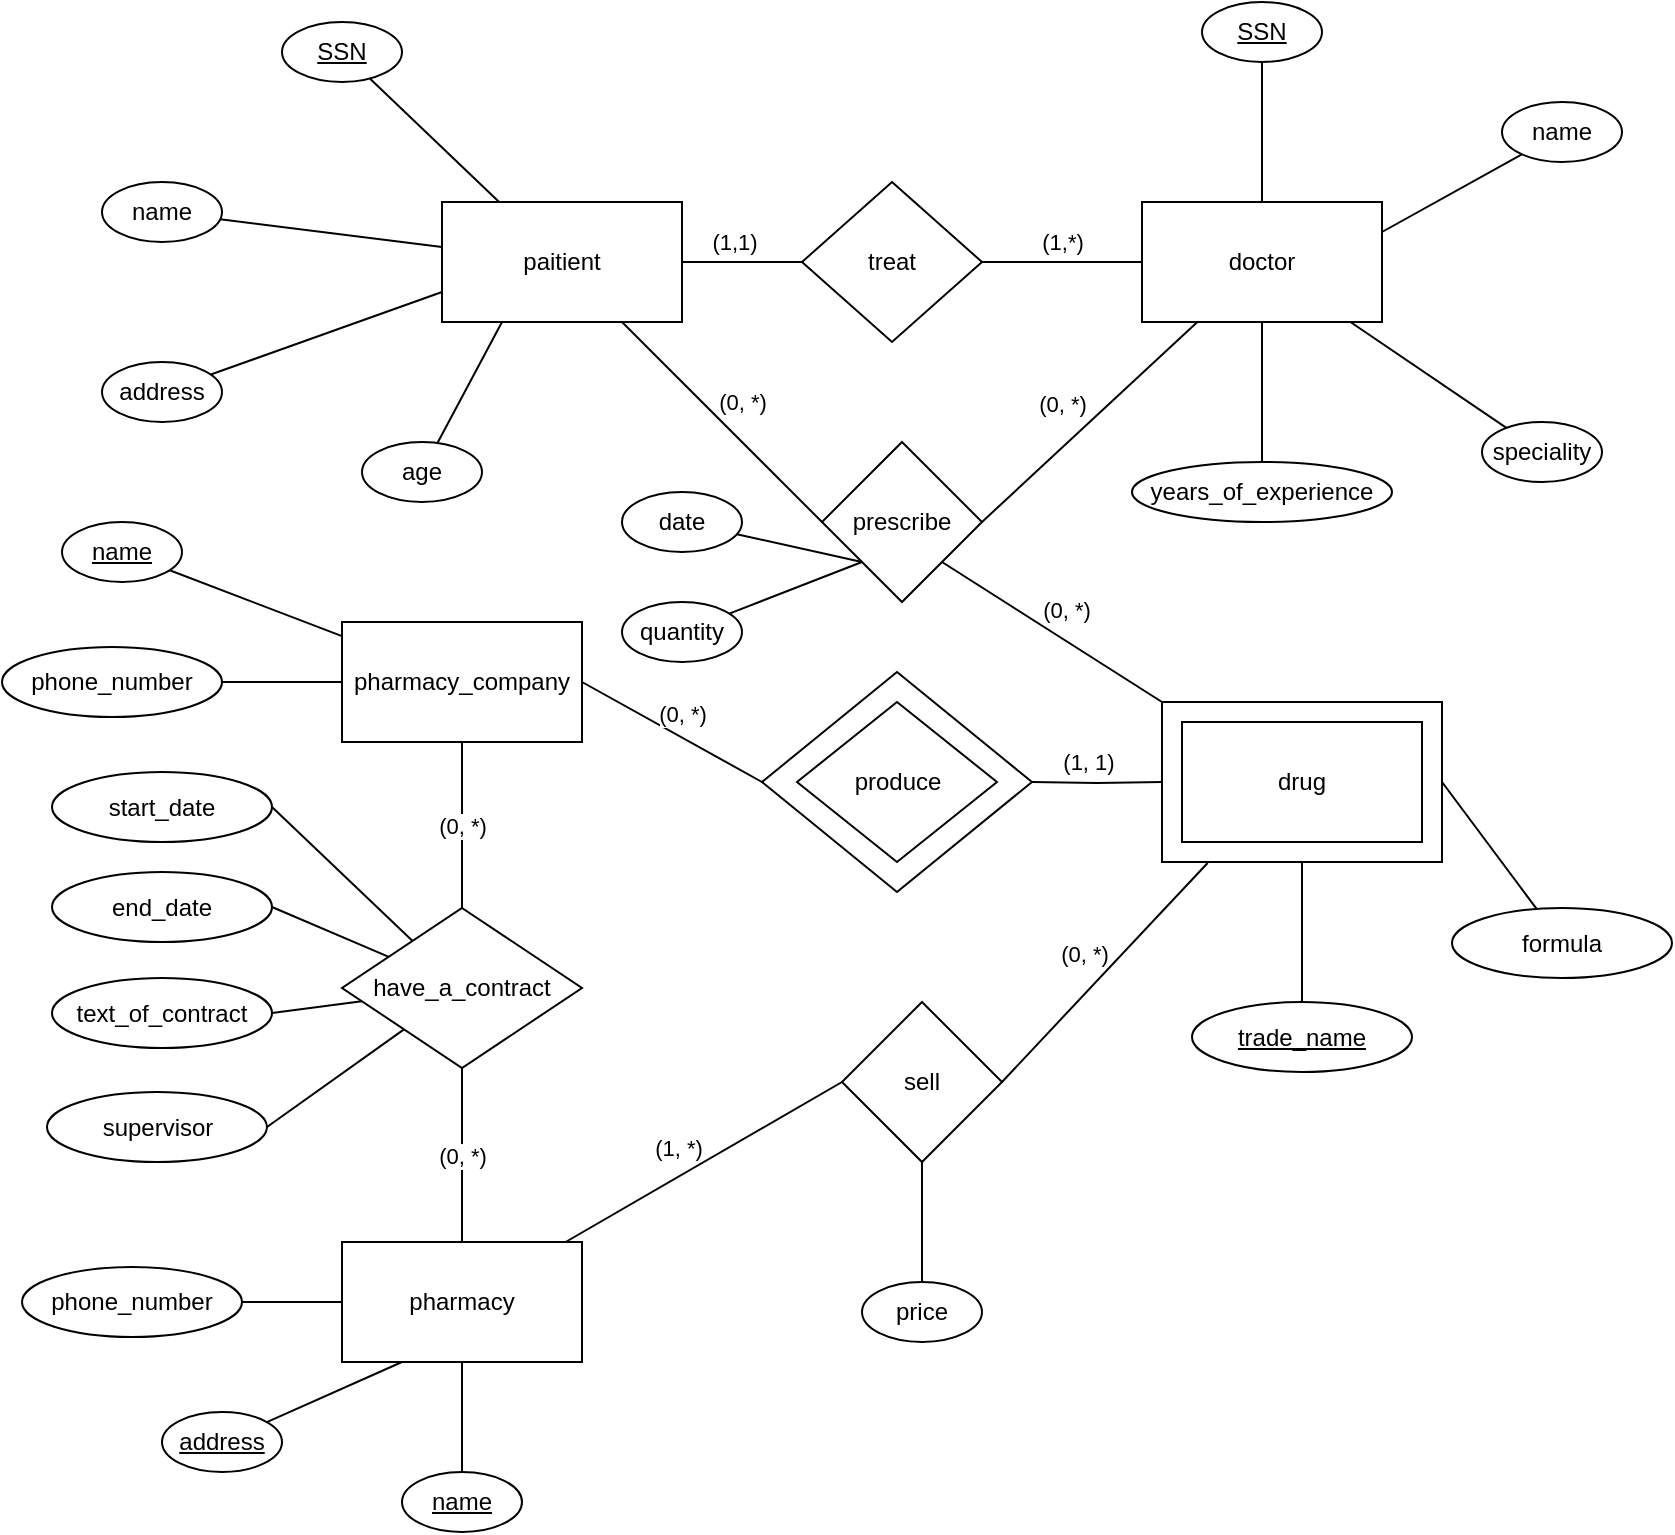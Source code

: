 <mxfile version="21.0.2" type="github">
  <diagram name="Page-1" id="ZR6DnShHIE4RE90jMRah">
    <mxGraphModel dx="1167" dy="610" grid="1" gridSize="10" guides="1" tooltips="1" connect="1" arrows="1" fold="1" page="1" pageScale="1" pageWidth="850" pageHeight="1100" math="0" shadow="0">
      <root>
        <mxCell id="0" />
        <mxCell id="1" parent="0" />
        <mxCell id="lLnVIyg-fPvcs95t11We-61" value="" style="rounded=0;whiteSpace=wrap;html=1;" vertex="1" parent="1">
          <mxGeometry x="580" y="430" width="140" height="80" as="geometry" />
        </mxCell>
        <mxCell id="lLnVIyg-fPvcs95t11We-60" value="" style="rhombus;whiteSpace=wrap;html=1;" vertex="1" parent="1">
          <mxGeometry x="380" y="415" width="135" height="110" as="geometry" />
        </mxCell>
        <mxCell id="lLnVIyg-fPvcs95t11We-29" value="(1,1)" style="edgeStyle=orthogonalEdgeStyle;rounded=0;orthogonalLoop=1;jettySize=auto;html=1;endArrow=none;endFill=0;" edge="1" parent="1" source="FAIi7eiu8izLVMuamcSI-1" target="lLnVIyg-fPvcs95t11We-28">
          <mxGeometry x="-0.154" y="10" relative="1" as="geometry">
            <mxPoint as="offset" />
          </mxGeometry>
        </mxCell>
        <mxCell id="lLnVIyg-fPvcs95t11We-39" value="(0, *)" style="rounded=0;orthogonalLoop=1;jettySize=auto;html=1;entryX=0;entryY=0.5;entryDx=0;entryDy=0;endArrow=none;endFill=0;" edge="1" parent="1" source="FAIi7eiu8izLVMuamcSI-1" target="lLnVIyg-fPvcs95t11We-37">
          <mxGeometry x="0.004" y="14" relative="1" as="geometry">
            <mxPoint as="offset" />
          </mxGeometry>
        </mxCell>
        <mxCell id="FAIi7eiu8izLVMuamcSI-1" value="paitient" style="rounded=0;whiteSpace=wrap;html=1;" parent="1" vertex="1">
          <mxGeometry x="220" y="180" width="120" height="60" as="geometry" />
        </mxCell>
        <mxCell id="FAIi7eiu8izLVMuamcSI-6" style="rounded=0;orthogonalLoop=1;jettySize=auto;html=1;endArrow=none;endFill=0;" parent="1" source="FAIi7eiu8izLVMuamcSI-2" target="FAIi7eiu8izLVMuamcSI-1" edge="1">
          <mxGeometry relative="1" as="geometry" />
        </mxCell>
        <mxCell id="FAIi7eiu8izLVMuamcSI-2" value="&lt;u&gt;SSN&lt;/u&gt;" style="ellipse;whiteSpace=wrap;html=1;" parent="1" vertex="1">
          <mxGeometry x="140" y="90" width="60" height="30" as="geometry" />
        </mxCell>
        <mxCell id="FAIi7eiu8izLVMuamcSI-7" style="rounded=0;orthogonalLoop=1;jettySize=auto;html=1;endArrow=none;endFill=0;" parent="1" source="FAIi7eiu8izLVMuamcSI-3" target="FAIi7eiu8izLVMuamcSI-1" edge="1">
          <mxGeometry relative="1" as="geometry" />
        </mxCell>
        <mxCell id="FAIi7eiu8izLVMuamcSI-3" value="name" style="ellipse;whiteSpace=wrap;html=1;" parent="1" vertex="1">
          <mxGeometry x="50" y="170" width="60" height="30" as="geometry" />
        </mxCell>
        <mxCell id="FAIi7eiu8izLVMuamcSI-9" style="rounded=0;orthogonalLoop=1;jettySize=auto;html=1;entryX=0.25;entryY=1;entryDx=0;entryDy=0;endArrow=none;endFill=0;" parent="1" source="FAIi7eiu8izLVMuamcSI-4" target="FAIi7eiu8izLVMuamcSI-1" edge="1">
          <mxGeometry relative="1" as="geometry" />
        </mxCell>
        <mxCell id="FAIi7eiu8izLVMuamcSI-4" value="age" style="ellipse;whiteSpace=wrap;html=1;" parent="1" vertex="1">
          <mxGeometry x="180" y="300" width="60" height="30" as="geometry" />
        </mxCell>
        <mxCell id="FAIi7eiu8izLVMuamcSI-8" style="rounded=0;orthogonalLoop=1;jettySize=auto;html=1;entryX=0;entryY=0.75;entryDx=0;entryDy=0;endArrow=none;endFill=0;" parent="1" source="FAIi7eiu8izLVMuamcSI-5" target="FAIi7eiu8izLVMuamcSI-1" edge="1">
          <mxGeometry relative="1" as="geometry" />
        </mxCell>
        <mxCell id="FAIi7eiu8izLVMuamcSI-5" value="address" style="ellipse;whiteSpace=wrap;html=1;" parent="1" vertex="1">
          <mxGeometry x="50" y="260" width="60" height="30" as="geometry" />
        </mxCell>
        <mxCell id="FAIi7eiu8izLVMuamcSI-12" style="edgeStyle=orthogonalEdgeStyle;rounded=0;orthogonalLoop=1;jettySize=auto;html=1;endArrow=none;endFill=0;" parent="1" source="FAIi7eiu8izLVMuamcSI-10" target="FAIi7eiu8izLVMuamcSI-11" edge="1">
          <mxGeometry relative="1" as="geometry" />
        </mxCell>
        <mxCell id="lLnVIyg-fPvcs95t11We-2" style="rounded=0;orthogonalLoop=1;jettySize=auto;html=1;endArrow=none;endFill=0;" edge="1" parent="1" source="FAIi7eiu8izLVMuamcSI-10" target="lLnVIyg-fPvcs95t11We-1">
          <mxGeometry relative="1" as="geometry" />
        </mxCell>
        <mxCell id="lLnVIyg-fPvcs95t11We-4" style="rounded=0;orthogonalLoop=1;jettySize=auto;html=1;endArrow=none;endFill=0;" edge="1" parent="1" source="FAIi7eiu8izLVMuamcSI-10" target="lLnVIyg-fPvcs95t11We-3">
          <mxGeometry relative="1" as="geometry" />
        </mxCell>
        <mxCell id="lLnVIyg-fPvcs95t11We-30" value="(1,*)" style="edgeStyle=orthogonalEdgeStyle;rounded=0;orthogonalLoop=1;jettySize=auto;html=1;endArrow=none;endFill=0;" edge="1" parent="1" source="FAIi7eiu8izLVMuamcSI-10" target="lLnVIyg-fPvcs95t11We-28">
          <mxGeometry y="-10" relative="1" as="geometry">
            <mxPoint as="offset" />
          </mxGeometry>
        </mxCell>
        <mxCell id="lLnVIyg-fPvcs95t11We-40" style="rounded=0;orthogonalLoop=1;jettySize=auto;html=1;entryX=1;entryY=0.5;entryDx=0;entryDy=0;endArrow=none;endFill=0;" edge="1" parent="1" source="FAIi7eiu8izLVMuamcSI-10" target="lLnVIyg-fPvcs95t11We-37">
          <mxGeometry relative="1" as="geometry" />
        </mxCell>
        <mxCell id="lLnVIyg-fPvcs95t11We-46" value="(0, *)" style="edgeLabel;html=1;align=center;verticalAlign=middle;resizable=0;points=[];" vertex="1" connectable="0" parent="lLnVIyg-fPvcs95t11We-40">
          <mxGeometry x="0.381" y="-2" relative="1" as="geometry">
            <mxPoint x="8" y="-27" as="offset" />
          </mxGeometry>
        </mxCell>
        <mxCell id="FAIi7eiu8izLVMuamcSI-10" value="doctor" style="rounded=0;whiteSpace=wrap;html=1;" parent="1" vertex="1">
          <mxGeometry x="570" y="180" width="120" height="60" as="geometry" />
        </mxCell>
        <mxCell id="FAIi7eiu8izLVMuamcSI-11" value="&lt;u&gt;SSN&lt;/u&gt;" style="ellipse;whiteSpace=wrap;html=1;" parent="1" vertex="1">
          <mxGeometry x="600" y="80" width="60" height="30" as="geometry" />
        </mxCell>
        <mxCell id="FAIi7eiu8izLVMuamcSI-14" style="rounded=0;orthogonalLoop=1;jettySize=auto;html=1;entryX=1;entryY=0.25;entryDx=0;entryDy=0;endArrow=none;endFill=0;" parent="1" source="FAIi7eiu8izLVMuamcSI-13" target="FAIi7eiu8izLVMuamcSI-10" edge="1">
          <mxGeometry relative="1" as="geometry" />
        </mxCell>
        <mxCell id="FAIi7eiu8izLVMuamcSI-13" value="name" style="ellipse;whiteSpace=wrap;html=1;" parent="1" vertex="1">
          <mxGeometry x="750" y="130" width="60" height="30" as="geometry" />
        </mxCell>
        <mxCell id="lLnVIyg-fPvcs95t11We-1" value="speciality" style="ellipse;whiteSpace=wrap;html=1;" vertex="1" parent="1">
          <mxGeometry x="740" y="290" width="60" height="30" as="geometry" />
        </mxCell>
        <mxCell id="lLnVIyg-fPvcs95t11We-3" value="years_of_experience" style="ellipse;whiteSpace=wrap;html=1;" vertex="1" parent="1">
          <mxGeometry x="565" y="310" width="130" height="30" as="geometry" />
        </mxCell>
        <mxCell id="lLnVIyg-fPvcs95t11We-17" value="(0, *)" style="rounded=0;orthogonalLoop=1;jettySize=auto;html=1;endArrow=none;endFill=0;exitX=1;exitY=0.5;exitDx=0;exitDy=0;entryX=0;entryY=0.5;entryDx=0;entryDy=0;" edge="1" parent="1" source="lLnVIyg-fPvcs95t11We-5" target="lLnVIyg-fPvcs95t11We-60">
          <mxGeometry x="-0.002" y="10" relative="1" as="geometry">
            <mxPoint x="340" y="470" as="sourcePoint" />
            <mxPoint x="420" y="470" as="targetPoint" />
            <mxPoint as="offset" />
          </mxGeometry>
        </mxCell>
        <mxCell id="lLnVIyg-fPvcs95t11We-50" value="(0, *)" style="edgeStyle=orthogonalEdgeStyle;rounded=0;orthogonalLoop=1;jettySize=auto;html=1;endArrow=none;endFill=0;" edge="1" parent="1" source="lLnVIyg-fPvcs95t11We-5" target="lLnVIyg-fPvcs95t11We-49">
          <mxGeometry relative="1" as="geometry" />
        </mxCell>
        <mxCell id="lLnVIyg-fPvcs95t11We-5" value="pharmacy_company" style="rounded=0;whiteSpace=wrap;html=1;" vertex="1" parent="1">
          <mxGeometry x="170" y="390" width="120" height="60" as="geometry" />
        </mxCell>
        <mxCell id="lLnVIyg-fPvcs95t11We-8" value="" style="rounded=0;orthogonalLoop=1;jettySize=auto;html=1;endArrow=none;endFill=0;" edge="1" parent="1" source="lLnVIyg-fPvcs95t11We-7" target="lLnVIyg-fPvcs95t11We-5">
          <mxGeometry relative="1" as="geometry" />
        </mxCell>
        <mxCell id="lLnVIyg-fPvcs95t11We-7" value="name" style="ellipse;whiteSpace=wrap;html=1;fontStyle=4" vertex="1" parent="1">
          <mxGeometry x="30" y="340" width="60" height="30" as="geometry" />
        </mxCell>
        <mxCell id="lLnVIyg-fPvcs95t11We-10" style="rounded=0;orthogonalLoop=1;jettySize=auto;html=1;entryX=0;entryY=0.5;entryDx=0;entryDy=0;endArrow=none;endFill=0;" edge="1" parent="1" source="lLnVIyg-fPvcs95t11We-9" target="lLnVIyg-fPvcs95t11We-5">
          <mxGeometry relative="1" as="geometry" />
        </mxCell>
        <mxCell id="lLnVIyg-fPvcs95t11We-9" value="phone_number" style="ellipse;whiteSpace=wrap;html=1;fontStyle=0" vertex="1" parent="1">
          <mxGeometry y="402.5" width="110" height="35" as="geometry" />
        </mxCell>
        <mxCell id="lLnVIyg-fPvcs95t11We-18" value="(1, 1)" style="edgeStyle=orthogonalEdgeStyle;rounded=0;orthogonalLoop=1;jettySize=auto;html=1;endArrow=none;endFill=0;entryX=1;entryY=0.5;entryDx=0;entryDy=0;" edge="1" parent="1" target="lLnVIyg-fPvcs95t11We-60">
          <mxGeometry x="0.143" y="-10" relative="1" as="geometry">
            <mxPoint x="580" y="470" as="sourcePoint" />
            <mxPoint x="570" y="500" as="targetPoint" />
            <mxPoint as="offset" />
          </mxGeometry>
        </mxCell>
        <mxCell id="lLnVIyg-fPvcs95t11We-32" value="(0, *)" style="rounded=0;orthogonalLoop=1;jettySize=auto;html=1;entryX=1;entryY=0.5;entryDx=0;entryDy=0;endArrow=none;endFill=0;exitX=0.163;exitY=1.006;exitDx=0;exitDy=0;exitPerimeter=0;" edge="1" parent="1" source="lLnVIyg-fPvcs95t11We-61" target="lLnVIyg-fPvcs95t11We-31">
          <mxGeometry y="-14" relative="1" as="geometry">
            <mxPoint as="offset" />
          </mxGeometry>
        </mxCell>
        <mxCell id="lLnVIyg-fPvcs95t11We-38" style="rounded=0;orthogonalLoop=1;jettySize=auto;html=1;entryX=1;entryY=1;entryDx=0;entryDy=0;endArrow=none;endFill=0;exitX=0;exitY=0;exitDx=0;exitDy=0;" edge="1" parent="1" source="lLnVIyg-fPvcs95t11We-61" target="lLnVIyg-fPvcs95t11We-37">
          <mxGeometry relative="1" as="geometry" />
        </mxCell>
        <mxCell id="lLnVIyg-fPvcs95t11We-47" value="(0, *)" style="edgeLabel;html=1;align=center;verticalAlign=middle;resizable=0;points=[];" vertex="1" connectable="0" parent="lLnVIyg-fPvcs95t11We-38">
          <mxGeometry x="-0.125" relative="1" as="geometry">
            <mxPoint y="-16" as="offset" />
          </mxGeometry>
        </mxCell>
        <mxCell id="lLnVIyg-fPvcs95t11We-11" value="drug" style="rounded=0;whiteSpace=wrap;html=1;" vertex="1" parent="1">
          <mxGeometry x="590" y="440" width="120" height="60" as="geometry" />
        </mxCell>
        <mxCell id="lLnVIyg-fPvcs95t11We-15" style="rounded=0;orthogonalLoop=1;jettySize=auto;html=1;endArrow=none;endFill=0;entryX=0.5;entryY=1;entryDx=0;entryDy=0;" edge="1" parent="1" source="lLnVIyg-fPvcs95t11We-12" target="lLnVIyg-fPvcs95t11We-61">
          <mxGeometry relative="1" as="geometry">
            <mxPoint x="630" y="540" as="targetPoint" />
          </mxGeometry>
        </mxCell>
        <mxCell id="lLnVIyg-fPvcs95t11We-12" value="trade_name" style="ellipse;whiteSpace=wrap;html=1;fontStyle=4" vertex="1" parent="1">
          <mxGeometry x="595" y="580" width="110" height="35" as="geometry" />
        </mxCell>
        <mxCell id="lLnVIyg-fPvcs95t11We-14" style="rounded=0;orthogonalLoop=1;jettySize=auto;html=1;entryX=1;entryY=0.5;entryDx=0;entryDy=0;endArrow=none;endFill=0;" edge="1" parent="1" source="lLnVIyg-fPvcs95t11We-13" target="lLnVIyg-fPvcs95t11We-61">
          <mxGeometry relative="1" as="geometry" />
        </mxCell>
        <mxCell id="lLnVIyg-fPvcs95t11We-13" value="formula" style="ellipse;whiteSpace=wrap;html=1;fontStyle=0" vertex="1" parent="1">
          <mxGeometry x="725" y="533" width="110" height="35" as="geometry" />
        </mxCell>
        <mxCell id="lLnVIyg-fPvcs95t11We-16" value="produce" style="rhombus;whiteSpace=wrap;html=1;" vertex="1" parent="1">
          <mxGeometry x="397.5" y="430" width="100" height="80" as="geometry" />
        </mxCell>
        <mxCell id="lLnVIyg-fPvcs95t11We-33" value="(1, *)" style="rounded=0;orthogonalLoop=1;jettySize=auto;html=1;entryX=0;entryY=0.5;entryDx=0;entryDy=0;endArrow=none;endFill=0;" edge="1" parent="1" source="lLnVIyg-fPvcs95t11We-19" target="lLnVIyg-fPvcs95t11We-31">
          <mxGeometry x="-0.1" y="13" relative="1" as="geometry">
            <mxPoint as="offset" />
          </mxGeometry>
        </mxCell>
        <mxCell id="lLnVIyg-fPvcs95t11We-51" value="(0, *)" style="edgeStyle=orthogonalEdgeStyle;rounded=0;orthogonalLoop=1;jettySize=auto;html=1;endArrow=none;endFill=0;" edge="1" parent="1" source="lLnVIyg-fPvcs95t11We-19" target="lLnVIyg-fPvcs95t11We-49">
          <mxGeometry relative="1" as="geometry" />
        </mxCell>
        <mxCell id="lLnVIyg-fPvcs95t11We-19" value="pharmacy" style="rounded=0;whiteSpace=wrap;html=1;" vertex="1" parent="1">
          <mxGeometry x="170" y="700" width="120" height="60" as="geometry" />
        </mxCell>
        <mxCell id="lLnVIyg-fPvcs95t11We-27" value="" style="edgeStyle=orthogonalEdgeStyle;rounded=0;orthogonalLoop=1;jettySize=auto;html=1;endArrow=none;endFill=0;" edge="1" parent="1" source="lLnVIyg-fPvcs95t11We-20" target="lLnVIyg-fPvcs95t11We-19">
          <mxGeometry relative="1" as="geometry" />
        </mxCell>
        <mxCell id="lLnVIyg-fPvcs95t11We-20" value="phone_number" style="ellipse;whiteSpace=wrap;html=1;fontStyle=0" vertex="1" parent="1">
          <mxGeometry x="10" y="712.5" width="110" height="35" as="geometry" />
        </mxCell>
        <mxCell id="lLnVIyg-fPvcs95t11We-24" style="rounded=0;orthogonalLoop=1;jettySize=auto;html=1;entryX=0.25;entryY=1;entryDx=0;entryDy=0;endArrow=none;endFill=0;" edge="1" parent="1" source="lLnVIyg-fPvcs95t11We-21" target="lLnVIyg-fPvcs95t11We-19">
          <mxGeometry relative="1" as="geometry" />
        </mxCell>
        <mxCell id="lLnVIyg-fPvcs95t11We-21" value="address" style="ellipse;whiteSpace=wrap;html=1;fontStyle=4" vertex="1" parent="1">
          <mxGeometry x="80" y="785" width="60" height="30" as="geometry" />
        </mxCell>
        <mxCell id="lLnVIyg-fPvcs95t11We-25" style="rounded=0;orthogonalLoop=1;jettySize=auto;html=1;entryX=0.5;entryY=1;entryDx=0;entryDy=0;endArrow=none;endFill=0;" edge="1" parent="1" source="lLnVIyg-fPvcs95t11We-22" target="lLnVIyg-fPvcs95t11We-19">
          <mxGeometry relative="1" as="geometry" />
        </mxCell>
        <mxCell id="lLnVIyg-fPvcs95t11We-22" value="name" style="ellipse;whiteSpace=wrap;html=1;fontStyle=4" vertex="1" parent="1">
          <mxGeometry x="200" y="815" width="60" height="30" as="geometry" />
        </mxCell>
        <mxCell id="lLnVIyg-fPvcs95t11We-28" value="treat" style="rhombus;whiteSpace=wrap;html=1;" vertex="1" parent="1">
          <mxGeometry x="400" y="170" width="90" height="80" as="geometry" />
        </mxCell>
        <mxCell id="lLnVIyg-fPvcs95t11We-31" value="sell" style="rhombus;whiteSpace=wrap;html=1;" vertex="1" parent="1">
          <mxGeometry x="420" y="580" width="80" height="80" as="geometry" />
        </mxCell>
        <mxCell id="lLnVIyg-fPvcs95t11We-35" style="rounded=0;orthogonalLoop=1;jettySize=auto;html=1;entryX=0.5;entryY=1;entryDx=0;entryDy=0;endArrow=none;endFill=0;" edge="1" parent="1" source="lLnVIyg-fPvcs95t11We-34" target="lLnVIyg-fPvcs95t11We-31">
          <mxGeometry relative="1" as="geometry" />
        </mxCell>
        <mxCell id="lLnVIyg-fPvcs95t11We-34" value="price" style="ellipse;whiteSpace=wrap;html=1;fontStyle=0" vertex="1" parent="1">
          <mxGeometry x="430" y="720" width="60" height="30" as="geometry" />
        </mxCell>
        <mxCell id="lLnVIyg-fPvcs95t11We-37" value="prescribe" style="rhombus;whiteSpace=wrap;html=1;" vertex="1" parent="1">
          <mxGeometry x="410" y="300" width="80" height="80" as="geometry" />
        </mxCell>
        <mxCell id="lLnVIyg-fPvcs95t11We-43" style="rounded=0;orthogonalLoop=1;jettySize=auto;html=1;entryX=0;entryY=1;entryDx=0;entryDy=0;endArrow=none;endFill=0;" edge="1" parent="1" source="lLnVIyg-fPvcs95t11We-41" target="lLnVIyg-fPvcs95t11We-37">
          <mxGeometry relative="1" as="geometry" />
        </mxCell>
        <mxCell id="lLnVIyg-fPvcs95t11We-41" value="date" style="ellipse;whiteSpace=wrap;html=1;" vertex="1" parent="1">
          <mxGeometry x="310" y="325" width="60" height="30" as="geometry" />
        </mxCell>
        <mxCell id="lLnVIyg-fPvcs95t11We-44" style="rounded=0;orthogonalLoop=1;jettySize=auto;html=1;entryX=0;entryY=1;entryDx=0;entryDy=0;endArrow=none;endFill=0;" edge="1" parent="1" source="lLnVIyg-fPvcs95t11We-42" target="lLnVIyg-fPvcs95t11We-37">
          <mxGeometry relative="1" as="geometry" />
        </mxCell>
        <mxCell id="lLnVIyg-fPvcs95t11We-42" value="quantity" style="ellipse;whiteSpace=wrap;html=1;" vertex="1" parent="1">
          <mxGeometry x="310" y="380" width="60" height="30" as="geometry" />
        </mxCell>
        <mxCell id="lLnVIyg-fPvcs95t11We-56" style="rounded=0;orthogonalLoop=1;jettySize=auto;html=1;entryX=1;entryY=0.5;entryDx=0;entryDy=0;endArrow=none;endFill=0;" edge="1" parent="1" source="lLnVIyg-fPvcs95t11We-49" target="lLnVIyg-fPvcs95t11We-52">
          <mxGeometry relative="1" as="geometry" />
        </mxCell>
        <mxCell id="lLnVIyg-fPvcs95t11We-57" style="rounded=0;orthogonalLoop=1;jettySize=auto;html=1;entryX=1;entryY=0.5;entryDx=0;entryDy=0;endArrow=none;endFill=0;" edge="1" parent="1" source="lLnVIyg-fPvcs95t11We-49" target="lLnVIyg-fPvcs95t11We-53">
          <mxGeometry relative="1" as="geometry" />
        </mxCell>
        <mxCell id="lLnVIyg-fPvcs95t11We-58" style="rounded=0;orthogonalLoop=1;jettySize=auto;html=1;entryX=1;entryY=0.5;entryDx=0;entryDy=0;endArrow=none;endFill=0;" edge="1" parent="1" source="lLnVIyg-fPvcs95t11We-49" target="lLnVIyg-fPvcs95t11We-54">
          <mxGeometry relative="1" as="geometry" />
        </mxCell>
        <mxCell id="lLnVIyg-fPvcs95t11We-59" style="rounded=0;orthogonalLoop=1;jettySize=auto;html=1;entryX=1;entryY=0.5;entryDx=0;entryDy=0;endArrow=none;endFill=0;" edge="1" parent="1" source="lLnVIyg-fPvcs95t11We-49" target="lLnVIyg-fPvcs95t11We-55">
          <mxGeometry relative="1" as="geometry" />
        </mxCell>
        <mxCell id="lLnVIyg-fPvcs95t11We-49" value="have_a_contract" style="rhombus;whiteSpace=wrap;html=1;" vertex="1" parent="1">
          <mxGeometry x="170" y="533" width="120" height="80" as="geometry" />
        </mxCell>
        <mxCell id="lLnVIyg-fPvcs95t11We-52" value="end_date" style="ellipse;whiteSpace=wrap;html=1;fontStyle=0" vertex="1" parent="1">
          <mxGeometry x="25" y="515" width="110" height="35" as="geometry" />
        </mxCell>
        <mxCell id="lLnVIyg-fPvcs95t11We-53" value="text_of_contract" style="ellipse;whiteSpace=wrap;html=1;fontStyle=0" vertex="1" parent="1">
          <mxGeometry x="25" y="568" width="110" height="35" as="geometry" />
        </mxCell>
        <mxCell id="lLnVIyg-fPvcs95t11We-54" value="supervisor" style="ellipse;whiteSpace=wrap;html=1;fontStyle=0" vertex="1" parent="1">
          <mxGeometry x="22.5" y="625" width="110" height="35" as="geometry" />
        </mxCell>
        <mxCell id="lLnVIyg-fPvcs95t11We-55" value="start_date" style="ellipse;whiteSpace=wrap;html=1;fontStyle=0" vertex="1" parent="1">
          <mxGeometry x="25" y="465" width="110" height="35" as="geometry" />
        </mxCell>
      </root>
    </mxGraphModel>
  </diagram>
</mxfile>
